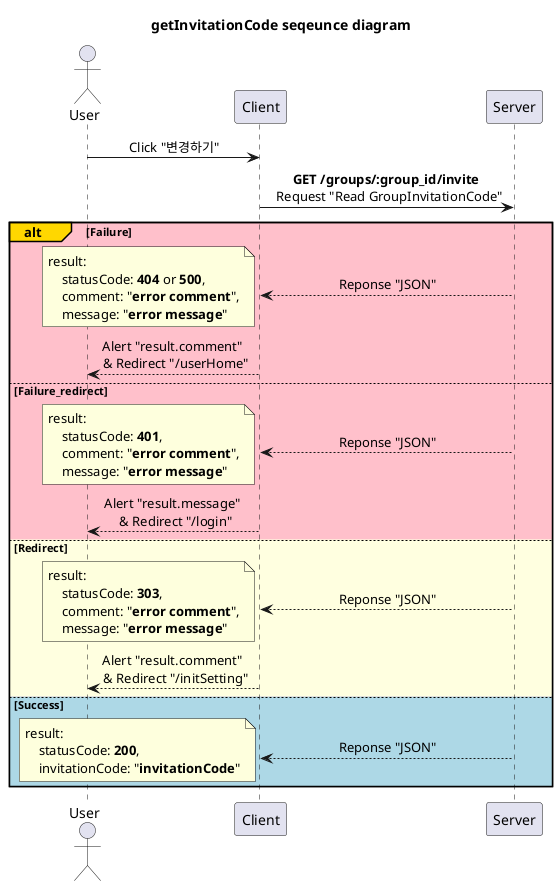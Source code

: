 @startuml getInvitationCode
'http://localhost:3000/editGroup/:id

title getInvitationCode seqeunce diagram

skinparam SequenceMessageAlignment center

participant Server order 30
participant Client order 20
actor User order 10

User -> Client: Click "변경하기"

Client -> Server: **GET /groups/:group_id/invite** \n Request "Read GroupInvitationCode"

alt#Gold #Pink Failure
    Client <-- Server: Reponse "JSON"
    note left
        result:
            statusCode: **404** or **500**,
            comment: "**error comment**",
            message: "**error message**"
    end note
    User <-- Client: Alert "result.comment" \n & Redirect "/userHome"

else #Pink Failure_redirect
    Client <-- Server: Reponse "JSON"
    note left
        result:
            statusCode: **401**,
            comment: "**error comment**",
            message: "**error message**"
    end note
    User <-- Client: Alert "result.message" \n & Redirect "/login"

else #LightYellow Redirect
    Client <-- Server: Reponse "JSON"
    note left
        result:
            statusCode: **303**,
            comment: "**error comment**",
            message: "**error message**"
    end note
    User <-- Client: Alert "result.comment" \n & Redirect "/initSetting"

else #LightBlue Success
    Client <-- Server: Reponse "JSON"
    note left
        result:
            statusCode: **200**,
            invitationCode: "**invitationCode**"
    end note
end

@enduml